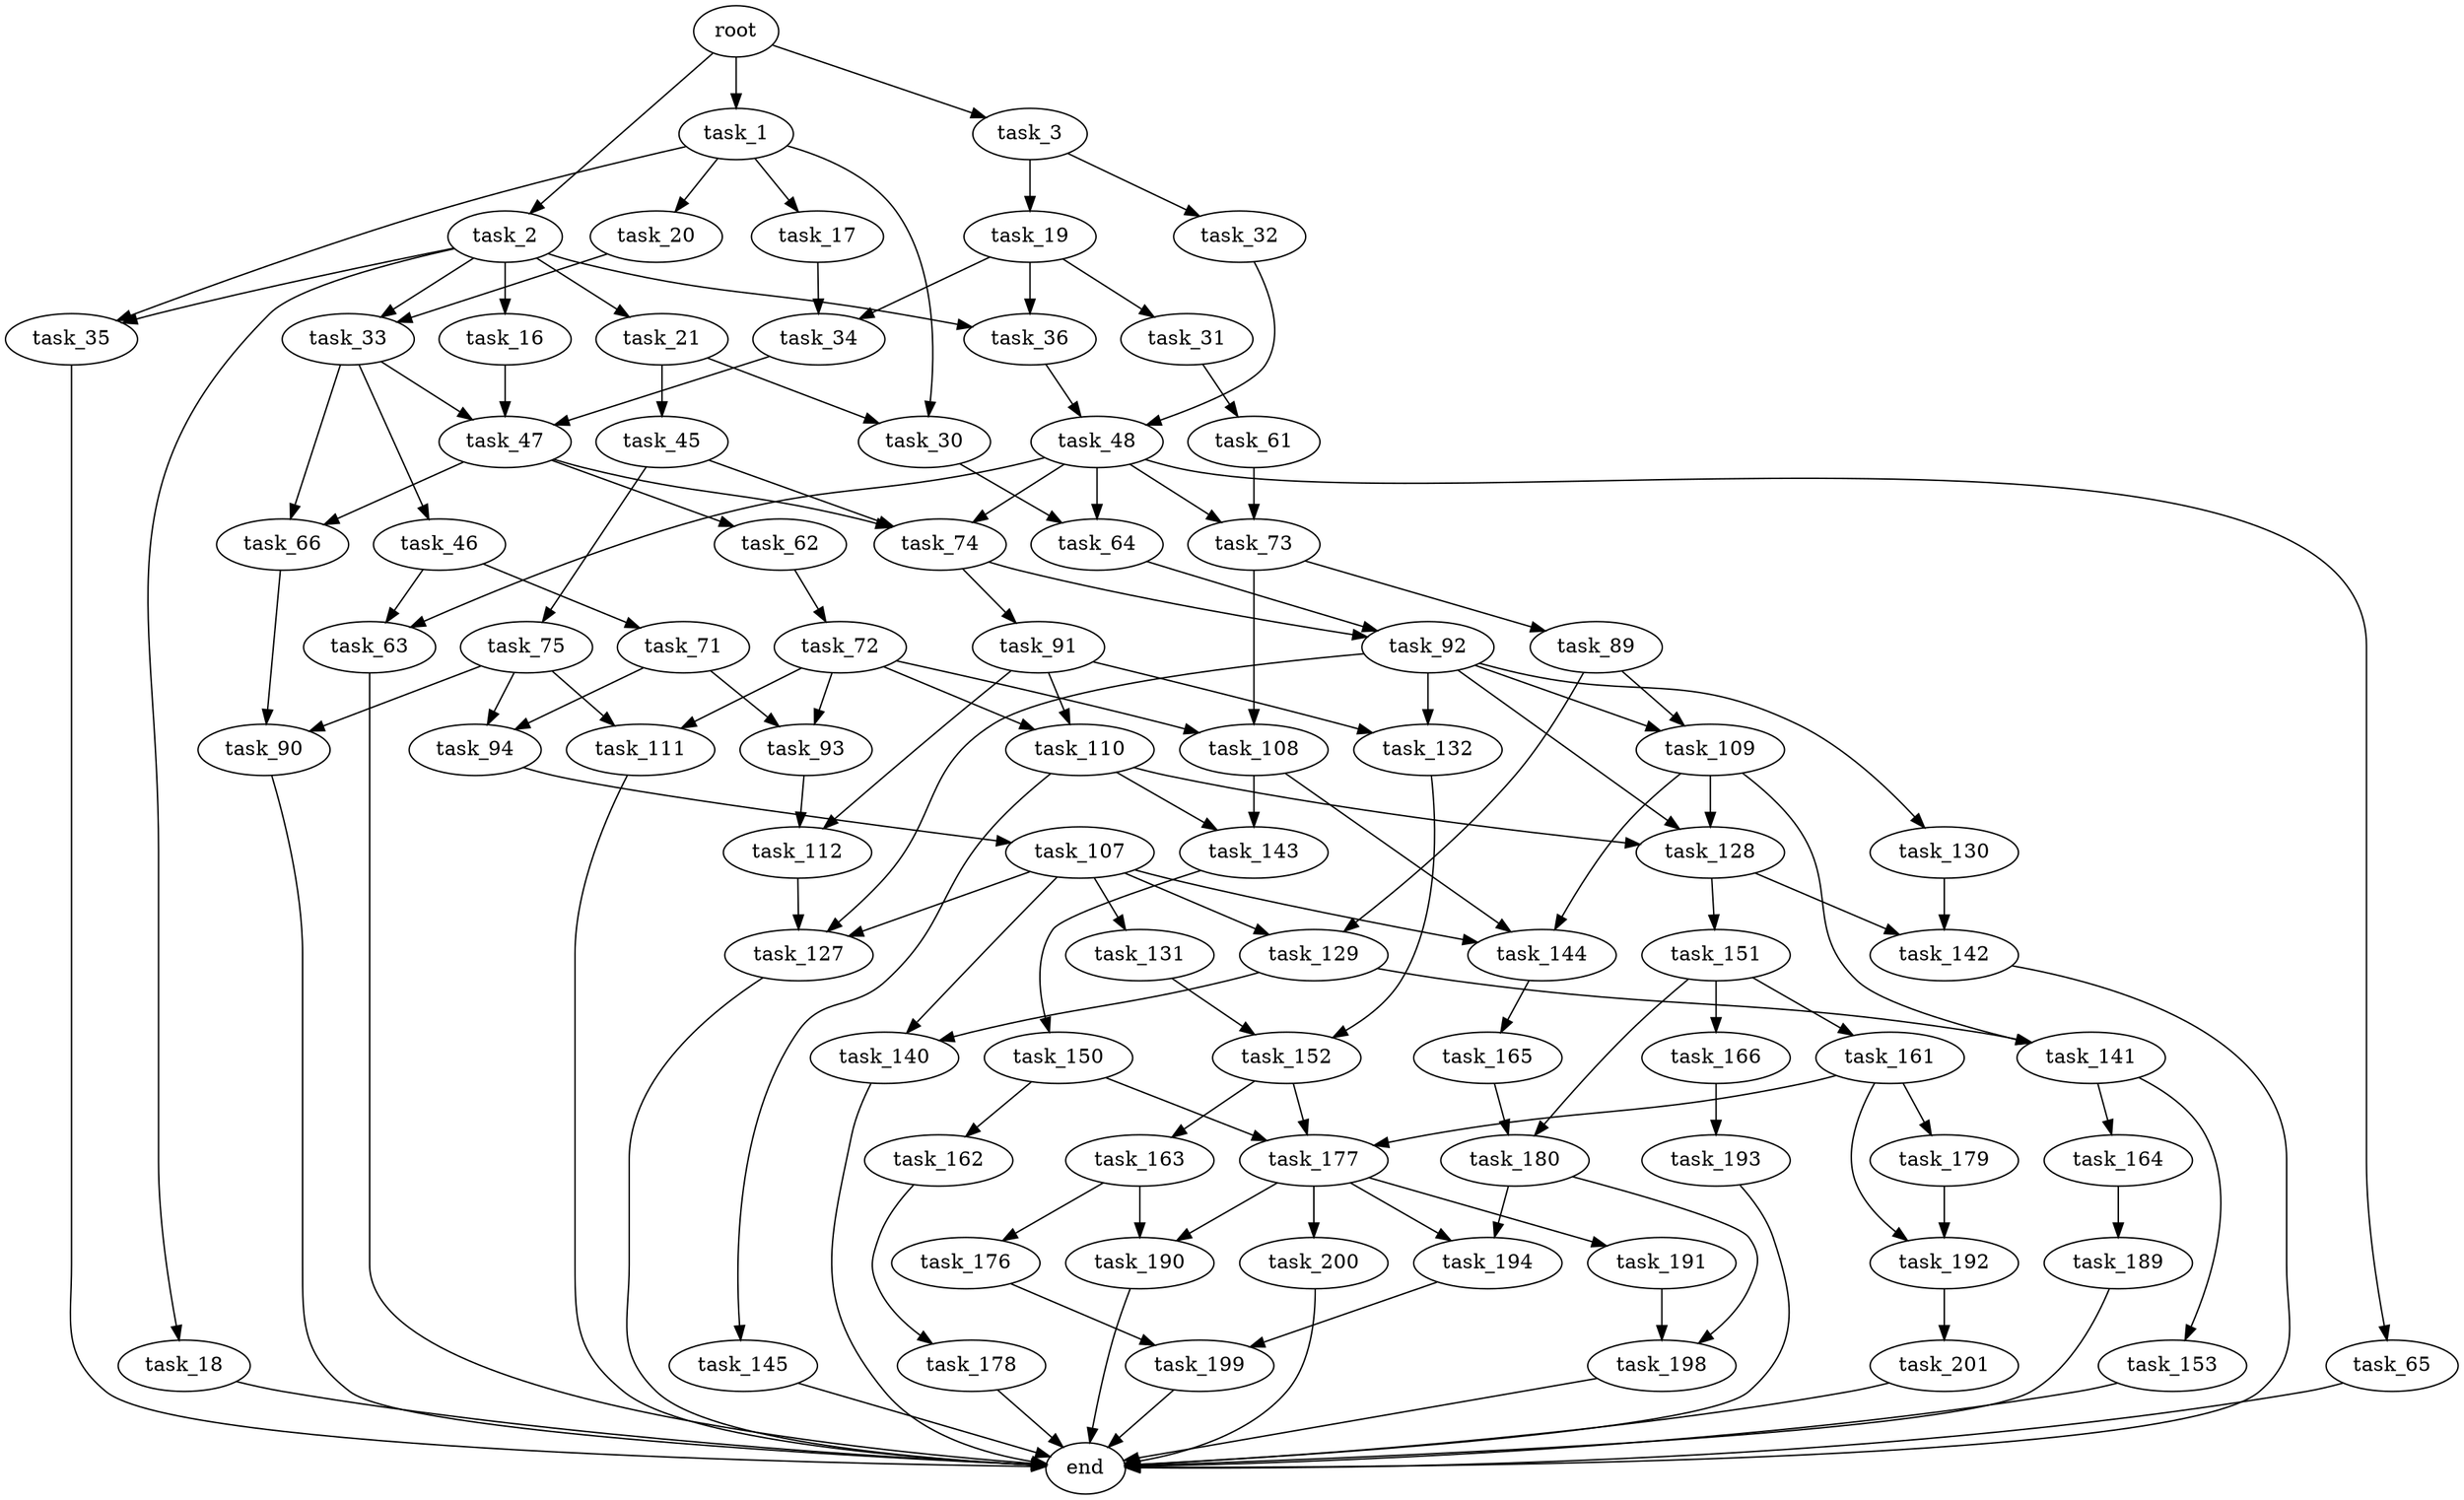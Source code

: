 digraph G {
  root [size="0.000000"];
  task_1 [size="773669076158.000000"];
  task_2 [size="928218472851.000000"];
  task_3 [size="665869498244.000000"];
  task_17 [size="12606156666.000000"];
  task_20 [size="371734713694.000000"];
  task_30 [size="27427674418.000000"];
  task_35 [size="28991029248.000000"];
  task_16 [size="134217728000.000000"];
  task_18 [size="2326824024.000000"];
  task_21 [size="291757628509.000000"];
  task_33 [size="68719476736.000000"];
  task_36 [size="248068567373.000000"];
  task_19 [size="134217728000.000000"];
  task_32 [size="145158267240.000000"];
  task_47 [size="758392681908.000000"];
  task_34 [size="3892375453.000000"];
  end [size="0.000000"];
  task_31 [size="28991029248.000000"];
  task_45 [size="82225847448.000000"];
  task_64 [size="975867874581.000000"];
  task_61 [size="4630349604.000000"];
  task_48 [size="7533690163.000000"];
  task_46 [size="6456343128.000000"];
  task_66 [size="656510273.000000"];
  task_74 [size="549755813888.000000"];
  task_75 [size="368293445632.000000"];
  task_63 [size="60938135772.000000"];
  task_71 [size="36943804714.000000"];
  task_62 [size="125697601590.000000"];
  task_65 [size="218966289092.000000"];
  task_73 [size="368293445632.000000"];
  task_72 [size="41859534183.000000"];
  task_92 [size="3490717892.000000"];
  task_90 [size="368293445632.000000"];
  task_93 [size="89469003559.000000"];
  task_94 [size="145891863960.000000"];
  task_108 [size="2068078852.000000"];
  task_110 [size="68719476736.000000"];
  task_111 [size="30146008812.000000"];
  task_89 [size="5815387842.000000"];
  task_91 [size="162861532788.000000"];
  task_109 [size="9344836395.000000"];
  task_129 [size="1468420507.000000"];
  task_112 [size="8271596271.000000"];
  task_132 [size="134217728000.000000"];
  task_127 [size="1854159889.000000"];
  task_128 [size="55072445963.000000"];
  task_130 [size="9753515504.000000"];
  task_107 [size="505378418012.000000"];
  task_131 [size="1832208065.000000"];
  task_140 [size="134217728000.000000"];
  task_144 [size="1138947456063.000000"];
  task_143 [size="368293445632.000000"];
  task_141 [size="385053126016.000000"];
  task_145 [size="1073741824000.000000"];
  task_142 [size="368293445632.000000"];
  task_151 [size="782757789696.000000"];
  task_152 [size="1073741824000.000000"];
  task_153 [size="15504698426.000000"];
  task_164 [size="124507781774.000000"];
  task_150 [size="18904769803.000000"];
  task_165 [size="6819022040.000000"];
  task_162 [size="19363272338.000000"];
  task_177 [size="484520096083.000000"];
  task_161 [size="231928233984.000000"];
  task_166 [size="1073741824000.000000"];
  task_180 [size="1978795857.000000"];
  task_163 [size="8839167734.000000"];
  task_179 [size="1286946081520.000000"];
  task_192 [size="2804813792.000000"];
  task_178 [size="1073741824000.000000"];
  task_176 [size="27100163542.000000"];
  task_190 [size="12935230460.000000"];
  task_189 [size="582202385656.000000"];
  task_193 [size="9648352759.000000"];
  task_199 [size="27747880493.000000"];
  task_191 [size="68719476736.000000"];
  task_194 [size="368293445632.000000"];
  task_200 [size="1073741824000.000000"];
  task_198 [size="1774946042.000000"];
  task_201 [size="116969053744.000000"];

  root -> task_1 [size="1.000000"];
  root -> task_2 [size="1.000000"];
  root -> task_3 [size="1.000000"];
  task_1 -> task_17 [size="679477248.000000"];
  task_1 -> task_20 [size="679477248.000000"];
  task_1 -> task_30 [size="679477248.000000"];
  task_1 -> task_35 [size="679477248.000000"];
  task_2 -> task_16 [size="838860800.000000"];
  task_2 -> task_18 [size="838860800.000000"];
  task_2 -> task_21 [size="838860800.000000"];
  task_2 -> task_33 [size="838860800.000000"];
  task_2 -> task_35 [size="838860800.000000"];
  task_2 -> task_36 [size="838860800.000000"];
  task_3 -> task_19 [size="679477248.000000"];
  task_3 -> task_32 [size="679477248.000000"];
  task_17 -> task_34 [size="679477248.000000"];
  task_20 -> task_33 [size="301989888.000000"];
  task_30 -> task_64 [size="536870912.000000"];
  task_35 -> end [size="1.000000"];
  task_16 -> task_47 [size="209715200.000000"];
  task_18 -> end [size="1.000000"];
  task_21 -> task_30 [size="679477248.000000"];
  task_21 -> task_45 [size="679477248.000000"];
  task_33 -> task_46 [size="134217728.000000"];
  task_33 -> task_47 [size="134217728.000000"];
  task_33 -> task_66 [size="134217728.000000"];
  task_36 -> task_48 [size="301989888.000000"];
  task_19 -> task_31 [size="209715200.000000"];
  task_19 -> task_34 [size="209715200.000000"];
  task_19 -> task_36 [size="209715200.000000"];
  task_32 -> task_48 [size="301989888.000000"];
  task_47 -> task_62 [size="838860800.000000"];
  task_47 -> task_66 [size="838860800.000000"];
  task_47 -> task_74 [size="838860800.000000"];
  task_34 -> task_47 [size="75497472.000000"];
  task_31 -> task_61 [size="75497472.000000"];
  task_45 -> task_74 [size="134217728.000000"];
  task_45 -> task_75 [size="134217728.000000"];
  task_64 -> task_92 [size="838860800.000000"];
  task_61 -> task_73 [size="75497472.000000"];
  task_48 -> task_63 [size="301989888.000000"];
  task_48 -> task_64 [size="301989888.000000"];
  task_48 -> task_65 [size="301989888.000000"];
  task_48 -> task_73 [size="301989888.000000"];
  task_48 -> task_74 [size="301989888.000000"];
  task_46 -> task_63 [size="536870912.000000"];
  task_46 -> task_71 [size="536870912.000000"];
  task_66 -> task_90 [size="75497472.000000"];
  task_74 -> task_91 [size="536870912.000000"];
  task_74 -> task_92 [size="536870912.000000"];
  task_75 -> task_90 [size="411041792.000000"];
  task_75 -> task_94 [size="411041792.000000"];
  task_75 -> task_111 [size="411041792.000000"];
  task_63 -> end [size="1.000000"];
  task_71 -> task_93 [size="679477248.000000"];
  task_71 -> task_94 [size="679477248.000000"];
  task_62 -> task_72 [size="209715200.000000"];
  task_65 -> end [size="1.000000"];
  task_73 -> task_89 [size="411041792.000000"];
  task_73 -> task_108 [size="411041792.000000"];
  task_72 -> task_93 [size="679477248.000000"];
  task_72 -> task_108 [size="679477248.000000"];
  task_72 -> task_110 [size="679477248.000000"];
  task_72 -> task_111 [size="679477248.000000"];
  task_92 -> task_109 [size="209715200.000000"];
  task_92 -> task_127 [size="209715200.000000"];
  task_92 -> task_128 [size="209715200.000000"];
  task_92 -> task_130 [size="209715200.000000"];
  task_92 -> task_132 [size="209715200.000000"];
  task_90 -> end [size="1.000000"];
  task_93 -> task_112 [size="75497472.000000"];
  task_94 -> task_107 [size="134217728.000000"];
  task_108 -> task_143 [size="33554432.000000"];
  task_108 -> task_144 [size="33554432.000000"];
  task_110 -> task_128 [size="134217728.000000"];
  task_110 -> task_143 [size="134217728.000000"];
  task_110 -> task_145 [size="134217728.000000"];
  task_111 -> end [size="1.000000"];
  task_89 -> task_109 [size="134217728.000000"];
  task_89 -> task_129 [size="134217728.000000"];
  task_91 -> task_110 [size="134217728.000000"];
  task_91 -> task_112 [size="134217728.000000"];
  task_91 -> task_132 [size="134217728.000000"];
  task_109 -> task_128 [size="411041792.000000"];
  task_109 -> task_141 [size="411041792.000000"];
  task_109 -> task_144 [size="411041792.000000"];
  task_129 -> task_140 [size="33554432.000000"];
  task_129 -> task_141 [size="33554432.000000"];
  task_112 -> task_127 [size="301989888.000000"];
  task_132 -> task_152 [size="209715200.000000"];
  task_127 -> end [size="1.000000"];
  task_128 -> task_142 [size="75497472.000000"];
  task_128 -> task_151 [size="75497472.000000"];
  task_130 -> task_142 [size="301989888.000000"];
  task_107 -> task_127 [size="536870912.000000"];
  task_107 -> task_129 [size="536870912.000000"];
  task_107 -> task_131 [size="536870912.000000"];
  task_107 -> task_140 [size="536870912.000000"];
  task_107 -> task_144 [size="536870912.000000"];
  task_131 -> task_152 [size="33554432.000000"];
  task_140 -> end [size="1.000000"];
  task_144 -> task_165 [size="679477248.000000"];
  task_143 -> task_150 [size="411041792.000000"];
  task_141 -> task_153 [size="536870912.000000"];
  task_141 -> task_164 [size="536870912.000000"];
  task_145 -> end [size="1.000000"];
  task_142 -> end [size="1.000000"];
  task_151 -> task_161 [size="679477248.000000"];
  task_151 -> task_166 [size="679477248.000000"];
  task_151 -> task_180 [size="679477248.000000"];
  task_152 -> task_163 [size="838860800.000000"];
  task_152 -> task_177 [size="838860800.000000"];
  task_153 -> end [size="1.000000"];
  task_164 -> task_189 [size="209715200.000000"];
  task_150 -> task_162 [size="411041792.000000"];
  task_150 -> task_177 [size="411041792.000000"];
  task_165 -> task_180 [size="209715200.000000"];
  task_162 -> task_178 [size="536870912.000000"];
  task_177 -> task_190 [size="679477248.000000"];
  task_177 -> task_191 [size="679477248.000000"];
  task_177 -> task_194 [size="679477248.000000"];
  task_177 -> task_200 [size="679477248.000000"];
  task_161 -> task_177 [size="301989888.000000"];
  task_161 -> task_179 [size="301989888.000000"];
  task_161 -> task_192 [size="301989888.000000"];
  task_166 -> task_193 [size="838860800.000000"];
  task_180 -> task_194 [size="75497472.000000"];
  task_180 -> task_198 [size="75497472.000000"];
  task_163 -> task_176 [size="411041792.000000"];
  task_163 -> task_190 [size="411041792.000000"];
  task_179 -> task_192 [size="838860800.000000"];
  task_192 -> task_201 [size="209715200.000000"];
  task_178 -> end [size="1.000000"];
  task_176 -> task_199 [size="536870912.000000"];
  task_190 -> end [size="1.000000"];
  task_189 -> end [size="1.000000"];
  task_193 -> end [size="1.000000"];
  task_199 -> end [size="1.000000"];
  task_191 -> task_198 [size="134217728.000000"];
  task_194 -> task_199 [size="411041792.000000"];
  task_200 -> end [size="1.000000"];
  task_198 -> end [size="1.000000"];
  task_201 -> end [size="1.000000"];
}
